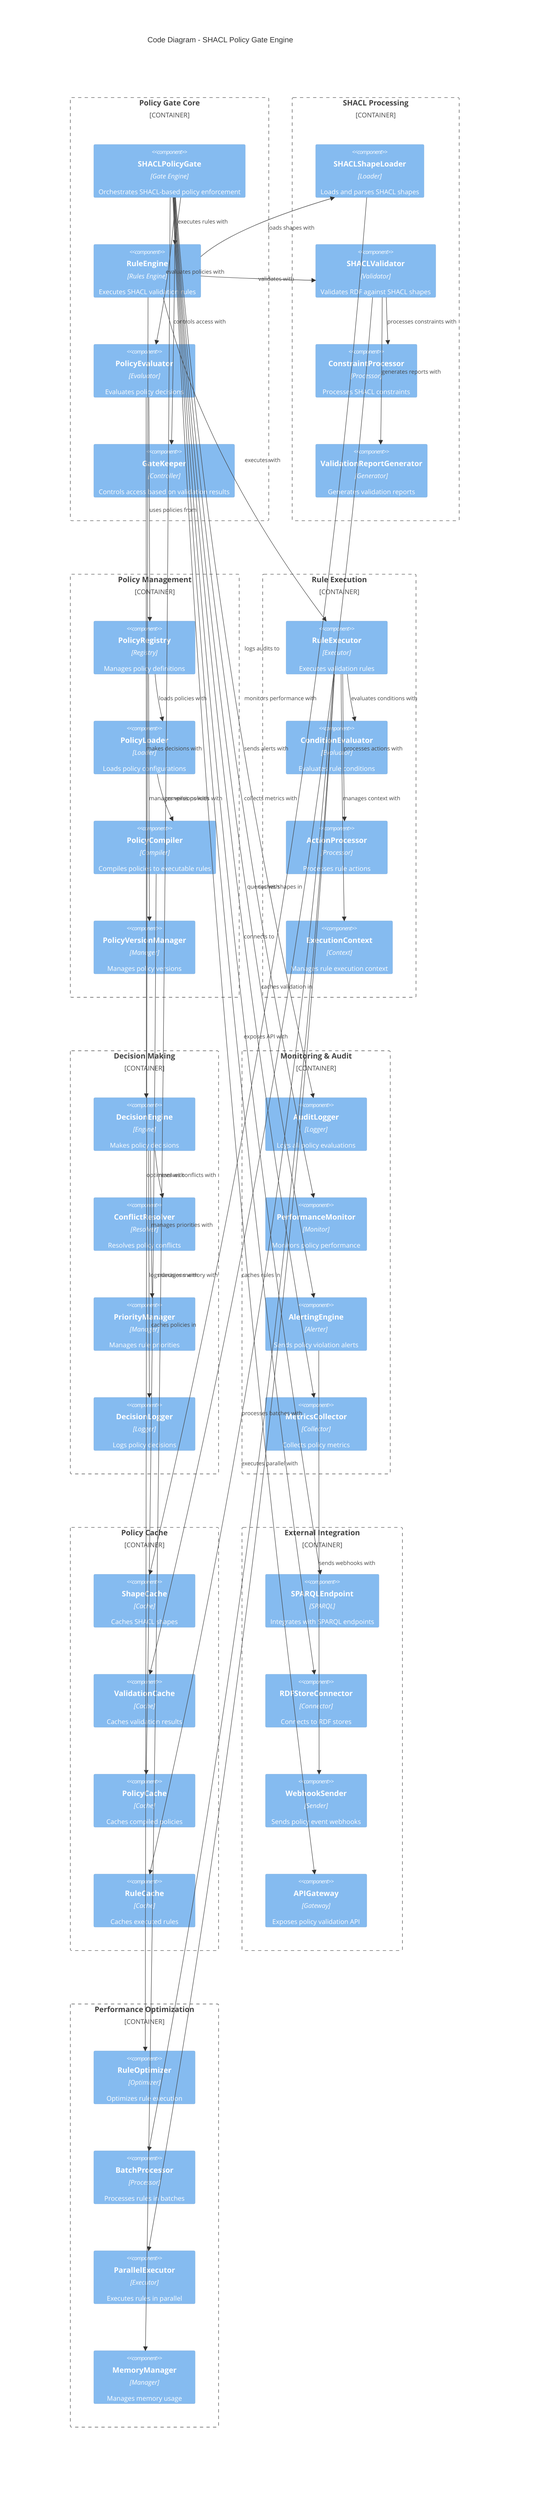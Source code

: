 C4Component
    title Code Diagram - SHACL Policy Gate Engine
    
    Container_Boundary(gate, "Policy Gate Core") {
        Component(policyGate, "SHACLPolicyGate", "Gate Engine", "Orchestrates SHACL-based policy enforcement")
        Component(ruleEngine, "RuleEngine", "Rules Engine", "Executes SHACL validation rules")
        Component(policyEvaluator, "PolicyEvaluator", "Evaluator", "Evaluates policy decisions")
        Component(gateKeeper, "GateKeeper", "Controller", "Controls access based on validation results")
    }
    
    Container_Boundary(shacl, "SHACL Processing") {
        Component(shaclLoader, "SHACLShapeLoader", "Loader", "Loads and parses SHACL shapes")
        Component(shaclValidator, "SHACLValidator", "Validator", "Validates RDF against SHACL shapes")
        Component(constraintProcessor, "ConstraintProcessor", "Processor", "Processes SHACL constraints")
        Component(reportGenerator, "ValidationReportGenerator", "Generator", "Generates validation reports")
    }
    
    Container_Boundary(policy, "Policy Management") {
        Component(policyRegistry, "PolicyRegistry", "Registry", "Manages policy definitions")
        Component(policyLoader, "PolicyLoader", "Loader", "Loads policy configurations")
        Component(policyCompiler, "PolicyCompiler", "Compiler", "Compiles policies to executable rules")
        Component(policyVersionManager, "PolicyVersionManager", "Manager", "Manages policy versions")
    }
    
    Container_Boundary(execution, "Rule Execution") {
        Component(ruleExecutor, "RuleExecutor", "Executor", "Executes validation rules")
        Component(conditionEvaluator, "ConditionEvaluator", "Evaluator", "Evaluates rule conditions")
        Component(actionProcessor, "ActionProcessor", "Processor", "Processes rule actions")
        Component(executionContext, "ExecutionContext", "Context", "Manages rule execution context")
    }
    
    Container_Boundary(decision, "Decision Making") {
        Component(decisionEngine, "DecisionEngine", "Engine", "Makes policy decisions")
        Component(conflictResolver, "ConflictResolver", "Resolver", "Resolves policy conflicts")
        Component(priorityManager, "PriorityManager", "Manager", "Manages rule priorities")
        Component(decisionLogger, "DecisionLogger", "Logger", "Logs policy decisions")
    }
    
    Container_Boundary(monitoring, "Monitoring & Audit") {
        Component(auditLogger, "AuditLogger", "Logger", "Logs all policy evaluations")
        Component(performanceMonitor, "PerformanceMonitor", "Monitor", "Monitors policy performance")
        Component(alertingEngine, "AlertingEngine", "Alerter", "Sends policy violation alerts")
        Component(metricsCollector, "MetricsCollector", "Collector", "Collects policy metrics")
    }
    
    Container_Boundary(caching, "Policy Cache") {
        Component(shapeCache, "ShapeCache", "Cache", "Caches SHACL shapes")
        Component(validationCache, "ValidationCache", "Cache", "Caches validation results")
        Component(policyCache, "PolicyCache", "Cache", "Caches compiled policies")
        Component(ruleCache, "RuleCache", "Cache", "Caches executed rules")
    }
    
    Container_Boundary(integration, "External Integration") {
        Component(sparqlEndpoint, "SPARQLEndpoint", "SPARQL", "Integrates with SPARQL endpoints")
        Component(rdfStore, "RDFStoreConnector", "Connector", "Connects to RDF stores")
        Component(webhookSender, "WebhookSender", "Sender", "Sends policy event webhooks")
        Component(apiGateway, "APIGateway", "Gateway", "Exposes policy validation API")
    }
    
    Container_Boundary(optimization, "Performance Optimization") {
        Component(ruleOptimizer, "RuleOptimizer", "Optimizer", "Optimizes rule execution")
        Component(batchProcessor, "BatchProcessor", "Processor", "Processes rules in batches")
        Component(parallelExecutor, "ParallelExecutor", "Executor", "Executes rules in parallel")
        Component(memoryManager, "MemoryManager", "Manager", "Manages memory usage")
    }
    
    Rel(policyGate, ruleEngine, "executes rules with")
    Rel(policyGate, policyEvaluator, "evaluates policies with")
    Rel(policyGate, gateKeeper, "controls access with")
    
    Rel(ruleEngine, shaclLoader, "loads shapes with")
    Rel(ruleEngine, shaclValidator, "validates with")
    Rel(shaclValidator, constraintProcessor, "processes constraints with")
    Rel(shaclValidator, reportGenerator, "generates reports with")
    
    Rel(policyEvaluator, policyRegistry, "uses policies from")
    Rel(policyRegistry, policyLoader, "loads policies with")
    Rel(policyLoader, policyCompiler, "compiles policies with")
    Rel(policyRegistry, policyVersionManager, "manages versions with")
    
    Rel(ruleEngine, ruleExecutor, "executes with")
    Rel(ruleExecutor, conditionEvaluator, "evaluates conditions with")
    Rel(ruleExecutor, actionProcessor, "processes actions with")
    Rel(ruleExecutor, executionContext, "manages context with")
    
    Rel(policyEvaluator, decisionEngine, "makes decisions with")
    Rel(decisionEngine, conflictResolver, "resolves conflicts with")
    Rel(decisionEngine, priorityManager, "manages priorities with")
    Rel(decisionEngine, decisionLogger, "logs decisions with")
    
    Rel(policyGate, auditLogger, "logs audits to")
    Rel(policyGate, performanceMonitor, "monitors performance with")
    Rel(policyGate, alertingEngine, "sends alerts with")
    Rel(policyGate, metricsCollector, "collects metrics with")
    
    Rel(shaclLoader, shapeCache, "caches shapes in")
    Rel(shaclValidator, validationCache, "caches validation in")
    Rel(policyCompiler, policyCache, "caches policies in")
    Rel(ruleExecutor, ruleCache, "caches rules in")
    
    Rel(policyGate, sparqlEndpoint, "queries with")
    Rel(policyGate, rdfStore, "connects to")
    Rel(alertingEngine, webhookSender, "sends webhooks with")
    Rel(policyGate, apiGateway, "exposes API with")
    
    Rel(ruleEngine, ruleOptimizer, "optimizes with")
    Rel(ruleExecutor, batchProcessor, "processes batches with")
    Rel(ruleExecutor, parallelExecutor, "executes parallel with")
    Rel(policyGate, memoryManager, "manages memory with")
    
    UpdateLayoutConfig($c4ShapeInRow="4", $c4BoundaryInRow="2")